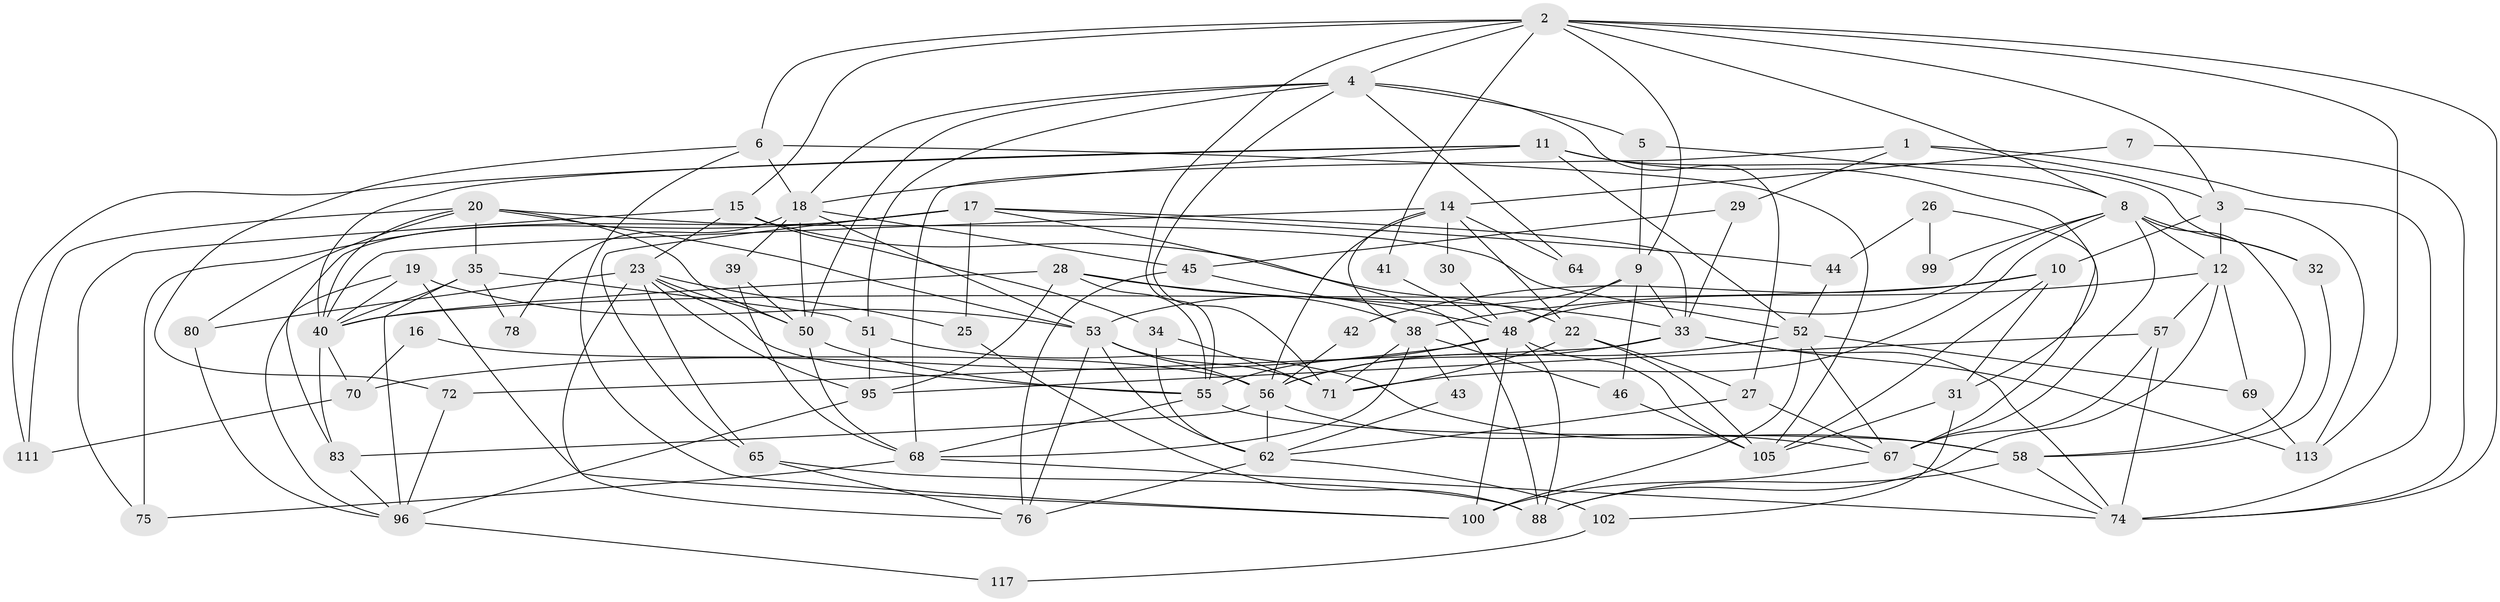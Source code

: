 // original degree distribution, {4: 0.2033898305084746, 7: 0.03389830508474576, 3: 0.22033898305084745, 6: 0.11016949152542373, 2: 0.19491525423728814, 5: 0.22033898305084745, 8: 0.01694915254237288}
// Generated by graph-tools (version 1.1) at 2025/11/02/27/25 16:11:18]
// undirected, 75 vertices, 187 edges
graph export_dot {
graph [start="1"]
  node [color=gray90,style=filled];
  1;
  2 [super="+13"];
  3 [super="+116"];
  4 [super="+54"];
  5 [super="+24"];
  6 [super="+93"];
  7;
  8 [super="+59"];
  9 [super="+63"];
  10;
  11 [super="+101"];
  12 [super="+112"];
  14 [super="+87"];
  15 [super="+60"];
  16;
  17 [super="+21"];
  18;
  19;
  20 [super="+107"];
  22 [super="+108"];
  23 [super="+91"];
  25;
  26;
  27;
  28 [super="+36"];
  29 [super="+49"];
  30;
  31;
  32;
  33 [super="+37"];
  34 [super="+47"];
  35;
  38 [super="+77"];
  39 [super="+89"];
  40 [super="+92"];
  41;
  42;
  43;
  44;
  45 [super="+109"];
  46 [super="+98"];
  48 [super="+79"];
  50 [super="+103"];
  51 [super="+90"];
  52 [super="+81"];
  53 [super="+110"];
  55 [super="+86"];
  56 [super="+104"];
  57 [super="+61"];
  58 [super="+66"];
  62 [super="+73"];
  64;
  65 [super="+84"];
  67 [super="+85"];
  68 [super="+82"];
  69;
  70 [super="+115"];
  71;
  72;
  74 [super="+97"];
  75;
  76;
  78;
  80;
  83;
  88 [super="+94"];
  95;
  96 [super="+114"];
  99;
  100 [super="+106"];
  102;
  105 [super="+118"];
  111;
  113;
  117;
  1 -- 3;
  1 -- 29;
  1 -- 68;
  1 -- 74;
  2 -- 74;
  2 -- 113;
  2 -- 4;
  2 -- 9;
  2 -- 3;
  2 -- 41;
  2 -- 15;
  2 -- 8;
  2 -- 55;
  2 -- 6;
  3 -- 113;
  3 -- 10;
  3 -- 12;
  4 -- 71;
  4 -- 18;
  4 -- 27;
  4 -- 50;
  4 -- 64 [weight=2];
  4 -- 51;
  4 -- 5;
  5 -- 8;
  5 -- 9;
  6 -- 72;
  6 -- 18;
  6 -- 100;
  6 -- 105;
  7 -- 14;
  7 -- 74;
  8 -- 99;
  8 -- 58;
  8 -- 48;
  8 -- 32;
  8 -- 67;
  8 -- 71;
  8 -- 12;
  9 -- 48;
  9 -- 53;
  9 -- 46;
  9 -- 33;
  10 -- 31;
  10 -- 42;
  10 -- 105;
  10 -- 40;
  11 -- 40 [weight=2];
  11 -- 31;
  11 -- 32;
  11 -- 18;
  11 -- 111;
  11 -- 52;
  12 -- 57;
  12 -- 69;
  12 -- 38;
  12 -- 88;
  14 -- 22;
  14 -- 30;
  14 -- 56;
  14 -- 38;
  14 -- 40;
  14 -- 64;
  15 -- 75;
  15 -- 34;
  15 -- 23;
  15 -- 22;
  16 -- 56;
  16 -- 70;
  17 -- 75 [weight=2];
  17 -- 83;
  17 -- 25;
  17 -- 65;
  17 -- 44;
  17 -- 88;
  17 -- 33;
  18 -- 39;
  18 -- 45;
  18 -- 78;
  18 -- 53;
  18 -- 50;
  19 -- 96;
  19 -- 53;
  19 -- 40;
  19 -- 100;
  20 -- 35;
  20 -- 50;
  20 -- 80;
  20 -- 111;
  20 -- 40;
  20 -- 53;
  20 -- 52;
  22 -- 27;
  22 -- 105;
  22 -- 71;
  23 -- 80;
  23 -- 25;
  23 -- 76;
  23 -- 95;
  23 -- 65;
  23 -- 55;
  23 -- 50;
  25 -- 88;
  26 -- 44;
  26 -- 67;
  26 -- 99;
  27 -- 62;
  27 -- 67;
  28 -- 55;
  28 -- 33;
  28 -- 38;
  28 -- 40;
  28 -- 95;
  29 -- 45;
  29 -- 33;
  30 -- 48;
  31 -- 102;
  31 -- 105;
  32 -- 58;
  33 -- 56;
  33 -- 72;
  33 -- 113;
  33 -- 74;
  34 -- 62;
  34 -- 71;
  35 -- 40;
  35 -- 78;
  35 -- 96;
  35 -- 51;
  38 -- 68;
  38 -- 46;
  38 -- 43;
  38 -- 71;
  39 -- 68;
  39 -- 50;
  40 -- 83;
  40 -- 70;
  41 -- 48 [weight=2];
  42 -- 56;
  43 -- 62;
  44 -- 52;
  45 -- 48;
  45 -- 76;
  46 -- 105;
  48 -- 100;
  48 -- 105;
  48 -- 70;
  48 -- 88;
  48 -- 55;
  50 -- 68;
  50 -- 55;
  51 -- 58;
  51 -- 95;
  52 -- 69;
  52 -- 56;
  52 -- 100;
  52 -- 67;
  53 -- 71;
  53 -- 76;
  53 -- 56;
  53 -- 62;
  55 -- 68;
  55 -- 58;
  56 -- 67;
  56 -- 83;
  56 -- 62;
  57 -- 95;
  57 -- 74;
  57 -- 67;
  58 -- 88;
  58 -- 74;
  62 -- 102;
  62 -- 76;
  65 -- 88;
  65 -- 76;
  67 -- 100;
  67 -- 74;
  68 -- 74;
  68 -- 75;
  69 -- 113;
  70 -- 111;
  72 -- 96;
  80 -- 96;
  83 -- 96;
  95 -- 96;
  96 -- 117;
  102 -- 117;
}
